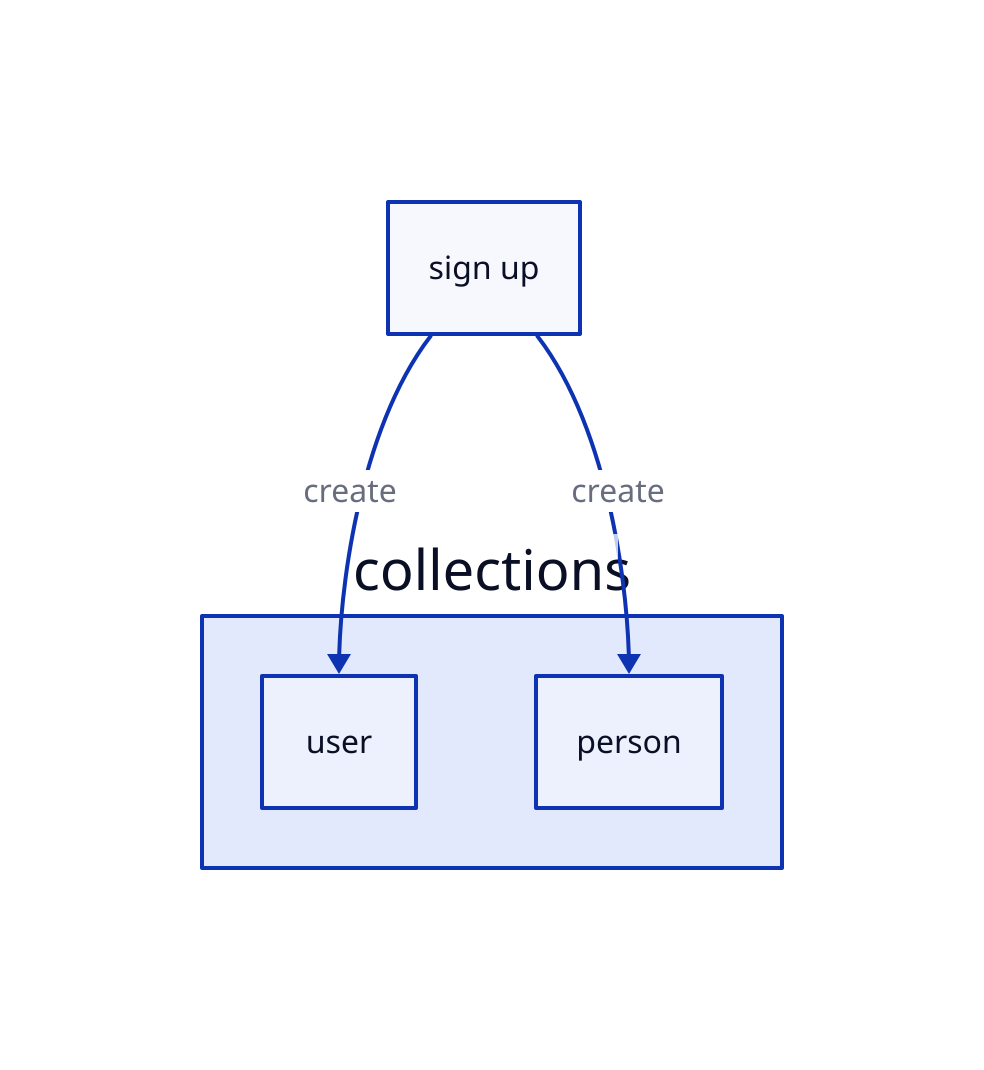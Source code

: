 vars: {
  d2-config: {
    layout-engine: elk
    theme-id: 300
  }
}

collections: {
  user
  person
}

sign up -> collections.user: create
sign up -> collections.person: create